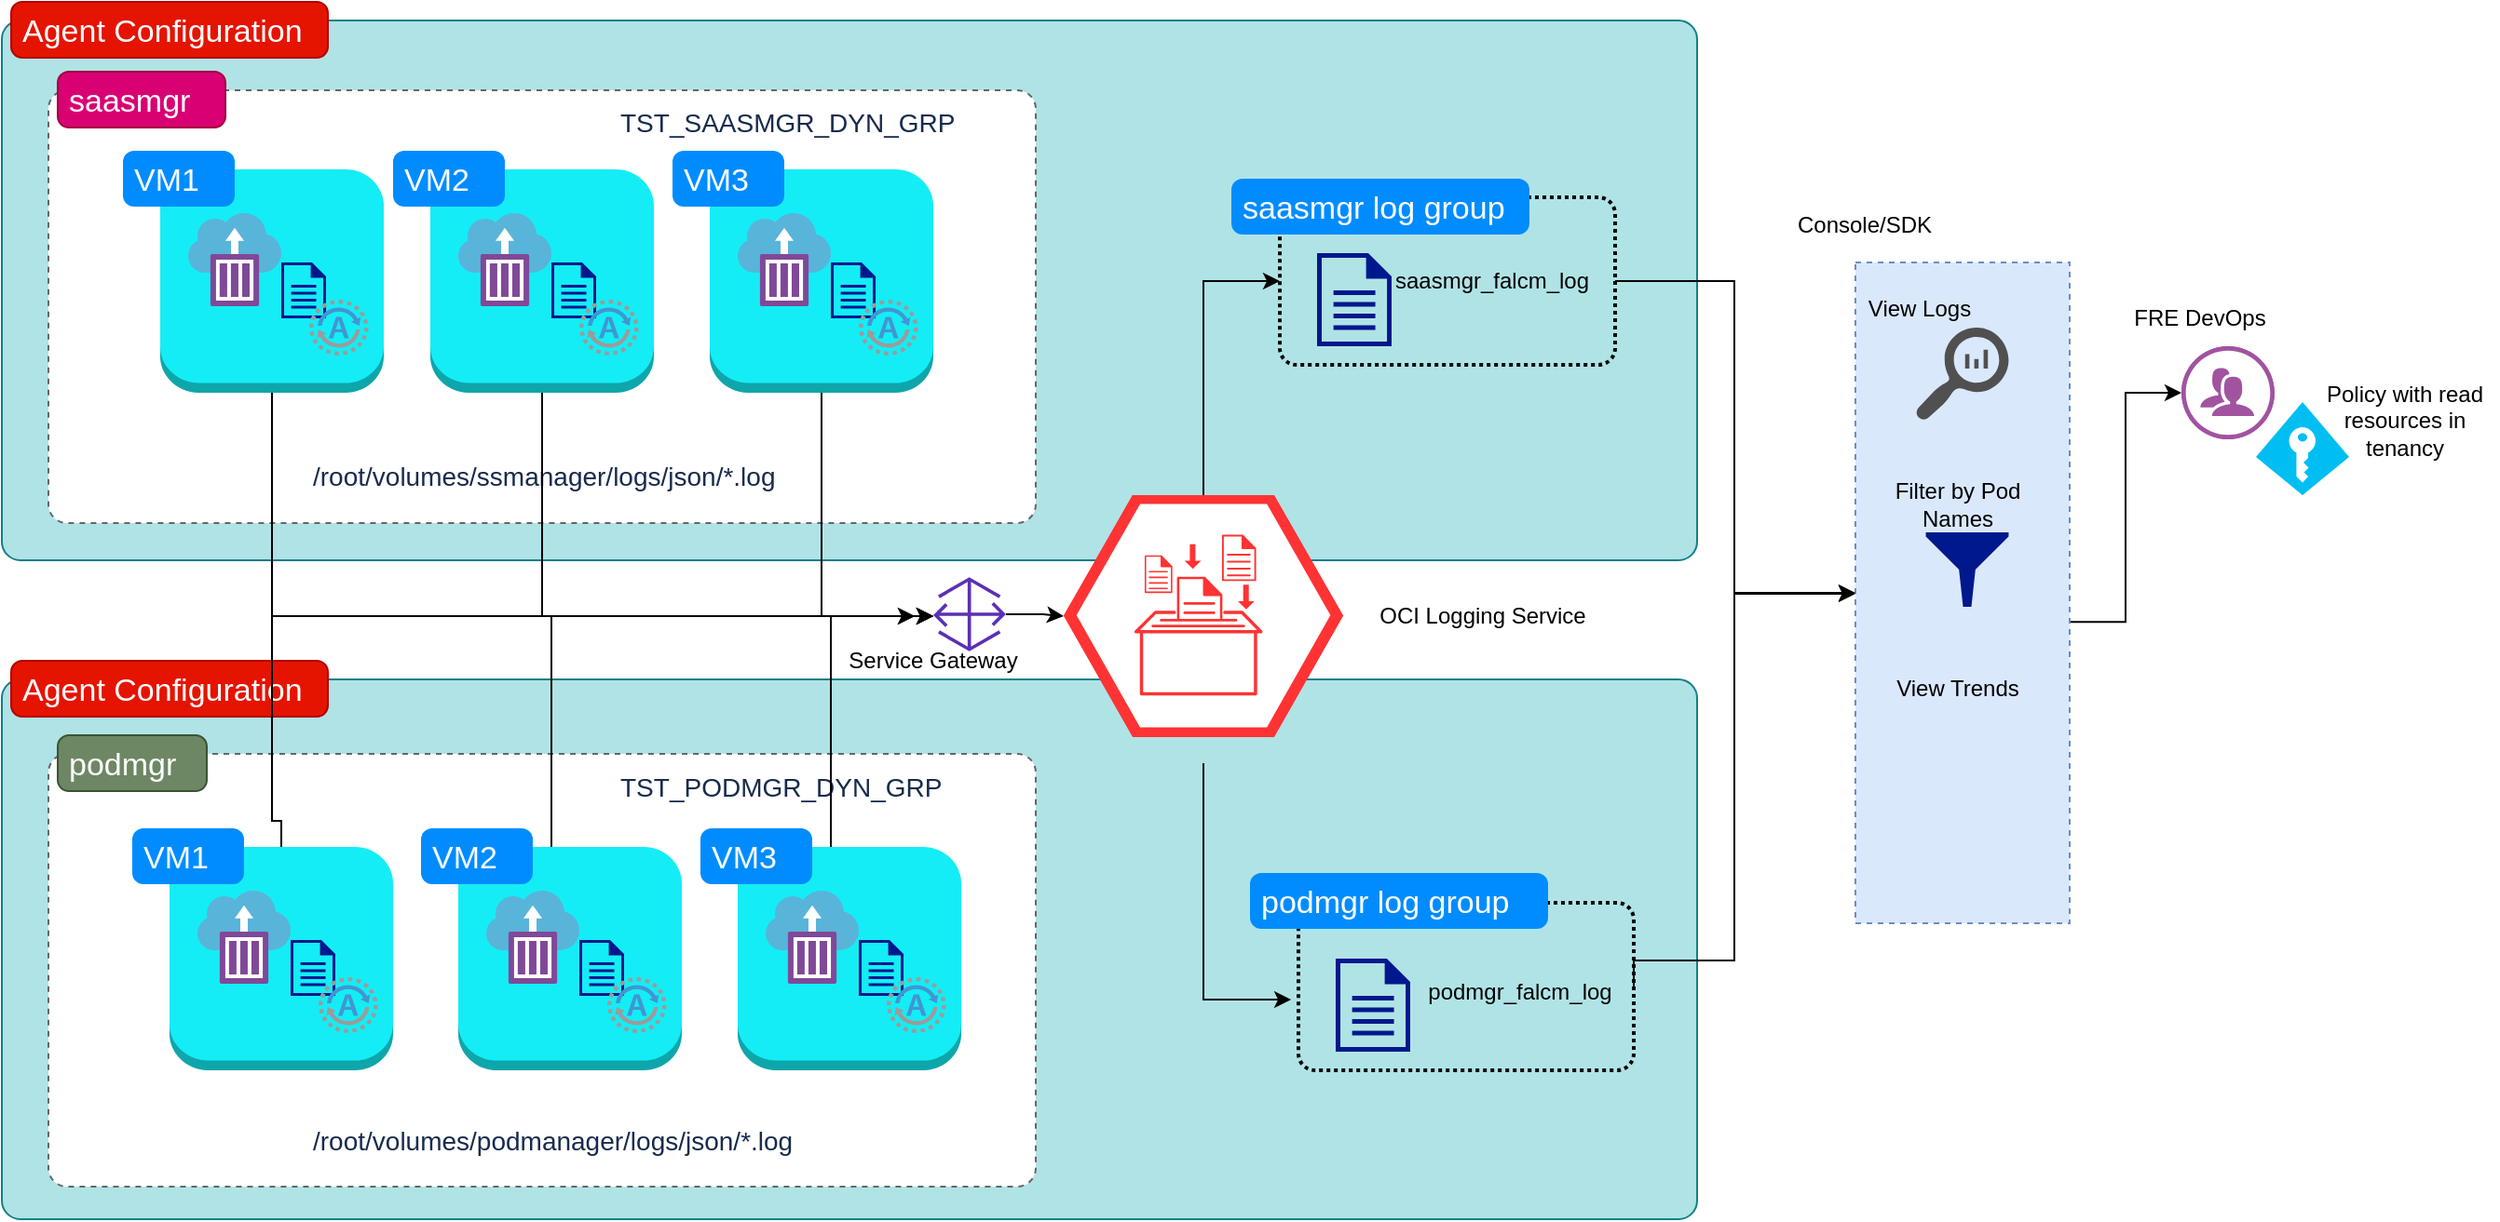 <mxfile version="14.4.2" type="github"><diagram id="Ht1M8jgEwFfnCIfOTk4-" name="Page-1"><mxGraphModel dx="1426" dy="754" grid="1" gridSize="10" guides="1" tooltips="1" connect="1" arrows="1" fold="1" page="1" pageScale="1" pageWidth="1169" pageHeight="827" math="0" shadow="0"><root><mxCell id="0"/><mxCell id="1" parent="0"/><object label="" id="ezOrrWx1QWAtPi0Ws5CB-157"><mxCell style="shape=mxgraph.mockup.containers.marginRect;rectMarginTop=10;strokeColor=#0e8088;strokeWidth=1;dashed=0;rounded=1;arcSize=5;recursiveResize=0;fillColor=#b0e3e6;" parent="1" vertex="1"><mxGeometry x="30" y="414" width="910" height="300" as="geometry"/></mxCell></object><object label="TS" id="ezOrrWx1QWAtPi0Ws5CB-179"><mxCell style="shape=mxgraph.mockup.containers.marginRect;rectMarginTop=10;strokeColor=#666666;strokeWidth=1;dashed=1;rounded=1;arcSize=5;recursiveResize=0;" parent="ezOrrWx1QWAtPi0Ws5CB-157" vertex="1"><mxGeometry x="25" y="40" width="530" height="242.5" as="geometry"/></mxCell></object><mxCell id="ezOrrWx1QWAtPi0Ws5CB-180" value="podmgr" style="shape=rect;strokeColor=#3A5431;fillColor=#6d8764;strokeWidth=1;dashed=0;rounded=1;arcSize=20;fontColor=#ffffff;fontSize=17;spacing=2;spacingTop=-2;align=left;autosize=1;spacingLeft=4;resizeWidth=0;resizeHeight=0;perimeter=none;" parent="ezOrrWx1QWAtPi0Ws5CB-179" vertex="1"><mxGeometry x="5" width="80" height="30" as="geometry"/></mxCell><mxCell id="ezOrrWx1QWAtPi0Ws5CB-181" value="&lt;span style=&quot;color: rgb(23 , 43 , 77) ; font-size: 14px ; font-style: normal ; font-weight: 400 ; letter-spacing: normal ; text-align: left ; text-indent: 0px ; text-transform: none ; word-spacing: 0px ; background-color: rgb(255 , 255 , 255) ; display: inline ; float: none&quot;&gt;TST_PODMGR_DYN_GRP&lt;/span&gt;" style="text;whiteSpace=wrap;html=1;" parent="ezOrrWx1QWAtPi0Ws5CB-179" vertex="1"><mxGeometry x="305" y="12.5" width="210" height="30" as="geometry"/></mxCell><mxCell id="ezOrrWx1QWAtPi0Ws5CB-182" value="&lt;span style=&quot;color: rgb(23 , 43 , 77) ; font-family: , , &amp;#34;segoe ui&amp;#34; , &amp;#34;roboto&amp;#34; , &amp;#34;oxygen&amp;#34; , &amp;#34;ubuntu&amp;#34; , &amp;#34;fira sans&amp;#34; , &amp;#34;droid sans&amp;#34; , &amp;#34;helvetica neue&amp;#34; , sans-serif ; font-size: 14px ; background-color: rgb(255 , 255 , 255)&quot;&gt;/root/volumes/podmanager/logs/json/*.log&lt;/span&gt;" style="text;whiteSpace=wrap;html=1;" parent="ezOrrWx1QWAtPi0Ws5CB-179" vertex="1"><mxGeometry x="140" y="202.5" width="280" height="30" as="geometry"/></mxCell><mxCell id="ezOrrWx1QWAtPi0Ws5CB-158" value="Agent Configuration" style="shape=rect;strokeColor=#B20000;fillColor=#e51400;strokeWidth=1;dashed=0;rounded=1;arcSize=20;fontColor=#ffffff;fontSize=17;spacing=2;spacingTop=-2;align=left;autosize=1;spacingLeft=4;resizeWidth=0;resizeHeight=0;perimeter=none;" parent="ezOrrWx1QWAtPi0Ws5CB-157" vertex="1"><mxGeometry x="5" width="170" height="30" as="geometry"/></mxCell><mxCell id="ezOrrWx1QWAtPi0Ws5CB-178" value="" style="group" parent="ezOrrWx1QWAtPi0Ws5CB-157" vertex="1" connectable="0"><mxGeometry x="70" y="90" width="445" height="130" as="geometry"/></mxCell><mxCell id="ezOrrWx1QWAtPi0Ws5CB-159" value="" style="group" parent="ezOrrWx1QWAtPi0Ws5CB-178" vertex="1" connectable="0"><mxGeometry width="140" height="130" as="geometry"/></mxCell><mxCell id="ezOrrWx1QWAtPi0Ws5CB-160" value="" style="outlineConnect=0;dashed=0;verticalLabelPosition=bottom;verticalAlign=top;align=center;html=1;shape=mxgraph.aws3.instance;fillColor=#14EDF5;gradientColor=none;" parent="ezOrrWx1QWAtPi0Ws5CB-159" vertex="1"><mxGeometry x="20" y="10" width="120" height="120" as="geometry"/></mxCell><mxCell id="ezOrrWx1QWAtPi0Ws5CB-161" value="" style="aspect=fixed;html=1;points=[];align=center;image;fontSize=12;image=img/lib/mscae/Container_Instances.svg;" parent="ezOrrWx1QWAtPi0Ws5CB-159" vertex="1"><mxGeometry x="35" y="33.5" width="50" height="50" as="geometry"/></mxCell><mxCell id="ezOrrWx1QWAtPi0Ws5CB-162" value="" style="aspect=fixed;pointerEvents=1;shadow=0;dashed=0;html=1;strokeColor=none;labelPosition=center;verticalLabelPosition=bottom;verticalAlign=top;align=center;fillColor=#00188D;shape=mxgraph.mscae.enterprise.document" parent="ezOrrWx1QWAtPi0Ws5CB-159" vertex="1"><mxGeometry x="85" y="60" width="24" height="30" as="geometry"/></mxCell><mxCell id="ezOrrWx1QWAtPi0Ws5CB-163" value="" style="shadow=0;dashed=0;html=1;strokeColor=none;fillColor=#4495D1;labelPosition=center;verticalLabelPosition=bottom;verticalAlign=top;align=center;outlineConnect=0;shape=mxgraph.veeam.2d.agent;pointerEvents=1;" parent="ezOrrWx1QWAtPi0Ws5CB-159" vertex="1"><mxGeometry x="100" y="80" width="31.8" height="30" as="geometry"/></mxCell><mxCell id="ezOrrWx1QWAtPi0Ws5CB-164" value="VM1" style="shape=rect;strokeColor=none;fillColor=#008cff;strokeWidth=1;dashed=0;rounded=1;arcSize=20;fontColor=#ffffff;fontSize=17;spacing=2;spacingTop=-2;align=left;autosize=1;spacingLeft=4;resizeWidth=0;resizeHeight=0;perimeter=none;" parent="ezOrrWx1QWAtPi0Ws5CB-159" vertex="1"><mxGeometry width="60" height="30" as="geometry"/></mxCell><mxCell id="ezOrrWx1QWAtPi0Ws5CB-166" value="" style="group" parent="ezOrrWx1QWAtPi0Ws5CB-178" vertex="1" connectable="0"><mxGeometry x="155" width="140" height="130" as="geometry"/></mxCell><mxCell id="ezOrrWx1QWAtPi0Ws5CB-167" value="" style="outlineConnect=0;dashed=0;verticalLabelPosition=bottom;verticalAlign=top;align=center;html=1;shape=mxgraph.aws3.instance;fillColor=#14EDF5;gradientColor=none;" parent="ezOrrWx1QWAtPi0Ws5CB-166" vertex="1"><mxGeometry x="20" y="10" width="120" height="120" as="geometry"/></mxCell><mxCell id="ezOrrWx1QWAtPi0Ws5CB-168" value="" style="aspect=fixed;html=1;points=[];align=center;image;fontSize=12;image=img/lib/mscae/Container_Instances.svg;" parent="ezOrrWx1QWAtPi0Ws5CB-166" vertex="1"><mxGeometry x="35" y="33.5" width="50" height="50" as="geometry"/></mxCell><mxCell id="ezOrrWx1QWAtPi0Ws5CB-169" value="" style="aspect=fixed;pointerEvents=1;shadow=0;dashed=0;html=1;strokeColor=none;labelPosition=center;verticalLabelPosition=bottom;verticalAlign=top;align=center;fillColor=#00188D;shape=mxgraph.mscae.enterprise.document" parent="ezOrrWx1QWAtPi0Ws5CB-166" vertex="1"><mxGeometry x="85" y="60" width="24" height="30" as="geometry"/></mxCell><mxCell id="ezOrrWx1QWAtPi0Ws5CB-170" value="" style="shadow=0;dashed=0;html=1;strokeColor=none;fillColor=#4495D1;labelPosition=center;verticalLabelPosition=bottom;verticalAlign=top;align=center;outlineConnect=0;shape=mxgraph.veeam.2d.agent;pointerEvents=1;" parent="ezOrrWx1QWAtPi0Ws5CB-166" vertex="1"><mxGeometry x="100" y="80" width="31.8" height="30" as="geometry"/></mxCell><mxCell id="ezOrrWx1QWAtPi0Ws5CB-171" value="VM2" style="shape=rect;strokeColor=none;fillColor=#008cff;strokeWidth=1;dashed=0;rounded=1;arcSize=20;fontColor=#ffffff;fontSize=17;spacing=2;spacingTop=-2;align=left;autosize=1;spacingLeft=4;resizeWidth=0;resizeHeight=0;perimeter=none;" parent="ezOrrWx1QWAtPi0Ws5CB-166" vertex="1"><mxGeometry width="60" height="30" as="geometry"/></mxCell><mxCell id="ezOrrWx1QWAtPi0Ws5CB-172" value="" style="group" parent="ezOrrWx1QWAtPi0Ws5CB-178" vertex="1" connectable="0"><mxGeometry x="305" width="140" height="130" as="geometry"/></mxCell><mxCell id="ezOrrWx1QWAtPi0Ws5CB-173" value="" style="outlineConnect=0;dashed=0;verticalLabelPosition=bottom;verticalAlign=top;align=center;html=1;shape=mxgraph.aws3.instance;fillColor=#14EDF5;gradientColor=none;" parent="ezOrrWx1QWAtPi0Ws5CB-172" vertex="1"><mxGeometry x="20" y="10" width="120" height="120" as="geometry"/></mxCell><mxCell id="ezOrrWx1QWAtPi0Ws5CB-174" value="" style="aspect=fixed;html=1;points=[];align=center;image;fontSize=12;image=img/lib/mscae/Container_Instances.svg;" parent="ezOrrWx1QWAtPi0Ws5CB-172" vertex="1"><mxGeometry x="35" y="33.5" width="50" height="50" as="geometry"/></mxCell><mxCell id="ezOrrWx1QWAtPi0Ws5CB-175" value="" style="aspect=fixed;pointerEvents=1;shadow=0;dashed=0;html=1;strokeColor=none;labelPosition=center;verticalLabelPosition=bottom;verticalAlign=top;align=center;fillColor=#00188D;shape=mxgraph.mscae.enterprise.document" parent="ezOrrWx1QWAtPi0Ws5CB-172" vertex="1"><mxGeometry x="85" y="60" width="24" height="30" as="geometry"/></mxCell><mxCell id="ezOrrWx1QWAtPi0Ws5CB-176" value="" style="shadow=0;dashed=0;html=1;strokeColor=none;fillColor=#4495D1;labelPosition=center;verticalLabelPosition=bottom;verticalAlign=top;align=center;outlineConnect=0;shape=mxgraph.veeam.2d.agent;pointerEvents=1;" parent="ezOrrWx1QWAtPi0Ws5CB-172" vertex="1"><mxGeometry x="100" y="80" width="31.8" height="30" as="geometry"/></mxCell><mxCell id="ezOrrWx1QWAtPi0Ws5CB-177" value="VM3" style="shape=rect;strokeColor=none;fillColor=#008cff;strokeWidth=1;dashed=0;rounded=1;arcSize=20;fontColor=#ffffff;fontSize=17;spacing=2;spacingTop=-2;align=left;autosize=1;spacingLeft=4;resizeWidth=0;resizeHeight=0;perimeter=none;" parent="ezOrrWx1QWAtPi0Ws5CB-172" vertex="1"><mxGeometry width="60" height="30" as="geometry"/></mxCell><mxCell id="ezOrrWx1QWAtPi0Ws5CB-99" value="" style="rounded=1;arcSize=10;dashed=1;fillColor=none;gradientColor=none;dashPattern=1 1;strokeWidth=2;" parent="ezOrrWx1QWAtPi0Ws5CB-157" vertex="1"><mxGeometry x="696" y="130" width="180" height="90" as="geometry"/></mxCell><mxCell id="ezOrrWx1QWAtPi0Ws5CB-102" value="podmgr log group" style="shape=rect;strokeColor=none;fillColor=#008cff;strokeWidth=1;dashed=0;rounded=1;arcSize=20;fontColor=#ffffff;fontSize=17;spacing=2;spacingTop=-2;align=left;autosize=1;spacingLeft=4;resizeWidth=0;resizeHeight=0;perimeter=none;" parent="ezOrrWx1QWAtPi0Ws5CB-157" vertex="1"><mxGeometry x="670" y="114" width="160" height="30" as="geometry"/></mxCell><mxCell id="ezOrrWx1QWAtPi0Ws5CB-103" value="" style="aspect=fixed;pointerEvents=1;shadow=0;dashed=0;html=1;strokeColor=none;labelPosition=center;verticalLabelPosition=bottom;verticalAlign=top;align=center;fillColor=#00188D;shape=mxgraph.mscae.enterprise.document" parent="ezOrrWx1QWAtPi0Ws5CB-157" vertex="1"><mxGeometry x="716" y="160" width="40" height="50" as="geometry"/></mxCell><mxCell id="ezOrrWx1QWAtPi0Ws5CB-104" value="podmgr_falcm_log" style="text;html=1;strokeColor=none;fillColor=none;align=center;verticalAlign=middle;whiteSpace=wrap;rounded=0;" parent="ezOrrWx1QWAtPi0Ws5CB-157" vertex="1"><mxGeometry x="800" y="170" width="30" height="15" as="geometry"/></mxCell><object label="" id="ezOrrWx1QWAtPi0Ws5CB-149"><mxCell style="shape=mxgraph.mockup.containers.marginRect;rectMarginTop=10;strokeColor=#0e8088;strokeWidth=1;dashed=0;rounded=1;arcSize=5;recursiveResize=0;fillColor=#b0e3e6;" parent="1" vertex="1"><mxGeometry x="30" y="60" width="910" height="300" as="geometry"/></mxCell></object><mxCell id="ezOrrWx1QWAtPi0Ws5CB-150" value="Agent Configuration" style="shape=rect;strokeColor=#B20000;fillColor=#e51400;strokeWidth=1;dashed=0;rounded=1;arcSize=20;fontColor=#ffffff;fontSize=17;spacing=2;spacingTop=-2;align=left;autosize=1;spacingLeft=4;resizeWidth=0;resizeHeight=0;perimeter=none;" parent="ezOrrWx1QWAtPi0Ws5CB-149" vertex="1"><mxGeometry x="5" width="170" height="30" as="geometry"/></mxCell><mxCell id="ezOrrWx1QWAtPi0Ws5CB-98" value="" style="rounded=1;arcSize=10;dashed=1;fillColor=none;gradientColor=none;dashPattern=1 1;strokeWidth=2;" parent="ezOrrWx1QWAtPi0Ws5CB-149" vertex="1"><mxGeometry x="686" y="105" width="180" height="90" as="geometry"/></mxCell><mxCell id="ezOrrWx1QWAtPi0Ws5CB-100" value="" style="aspect=fixed;pointerEvents=1;shadow=0;dashed=0;html=1;strokeColor=none;labelPosition=center;verticalLabelPosition=bottom;verticalAlign=top;align=center;fillColor=#00188D;shape=mxgraph.mscae.enterprise.document" parent="ezOrrWx1QWAtPi0Ws5CB-149" vertex="1"><mxGeometry x="706" y="135" width="40" height="50" as="geometry"/></mxCell><mxCell id="ezOrrWx1QWAtPi0Ws5CB-101" value="saasmgr log group" style="shape=rect;strokeColor=none;fillColor=#008cff;strokeWidth=1;dashed=0;rounded=1;arcSize=20;fontColor=#ffffff;fontSize=17;spacing=2;spacingTop=-2;align=left;autosize=1;spacingLeft=4;resizeWidth=0;resizeHeight=0;perimeter=none;" parent="ezOrrWx1QWAtPi0Ws5CB-149" vertex="1"><mxGeometry x="660" y="95" width="160" height="30" as="geometry"/></mxCell><mxCell id="ezOrrWx1QWAtPi0Ws5CB-105" value="saasmgr_falcm_log" style="text;html=1;strokeColor=none;fillColor=none;align=center;verticalAlign=middle;whiteSpace=wrap;rounded=0;" parent="ezOrrWx1QWAtPi0Ws5CB-149" vertex="1"><mxGeometry x="780" y="140" width="40" height="20" as="geometry"/></mxCell><mxCell id="ezOrrWx1QWAtPi0Ws5CB-141" value="" style="edgeStyle=orthogonalEdgeStyle;rounded=0;orthogonalLoop=1;jettySize=auto;html=1;entryX=0;entryY=0.5;entryDx=0;entryDy=0;entryPerimeter=0;exitX=1;exitY=0.544;exitDx=0;exitDy=0;exitPerimeter=0;" parent="1" source="ezOrrWx1QWAtPi0Ws5CB-117" target="ezOrrWx1QWAtPi0Ws5CB-113" edge="1"><mxGeometry relative="1" as="geometry"/></mxCell><mxCell id="ezOrrWx1QWAtPi0Ws5CB-117" value="" style="rounded=0;whiteSpace=wrap;html=1;dashed=1;fillColor=#dae8fc;strokeColor=#6c8ebf;" parent="1" vertex="1"><mxGeometry x="1025" y="200" width="115" height="355" as="geometry"/></mxCell><mxCell id="ezOrrWx1QWAtPi0Ws5CB-57" value="" style="group" parent="1" vertex="1" connectable="0"><mxGeometry x="95" y="140" width="490" height="200" as="geometry"/></mxCell><object label="" id="ezOrrWx1QWAtPi0Ws5CB-76"><mxCell style="shape=mxgraph.mockup.containers.marginRect;rectMarginTop=10;strokeColor=#666666;strokeWidth=1;dashed=1;rounded=1;arcSize=5;recursiveResize=0;" parent="ezOrrWx1QWAtPi0Ws5CB-57" vertex="1"><mxGeometry x="-40" y="-42.5" width="530" height="242.5" as="geometry"/></mxCell></object><mxCell id="ezOrrWx1QWAtPi0Ws5CB-77" value="saasmgr" style="shape=rect;strokeColor=#A50040;fillColor=#d80073;strokeWidth=1;dashed=0;rounded=1;arcSize=20;fontColor=#ffffff;fontSize=17;spacing=2;spacingTop=-2;align=left;autosize=1;spacingLeft=4;resizeWidth=0;resizeHeight=0;perimeter=none;" parent="ezOrrWx1QWAtPi0Ws5CB-76" vertex="1"><mxGeometry x="5" width="90" height="30" as="geometry"/></mxCell><mxCell id="ezOrrWx1QWAtPi0Ws5CB-118" value="&lt;meta charset=&quot;utf-8&quot;&gt;&lt;span style=&quot;color: rgb(23, 43, 77); font-size: 14px; font-style: normal; font-weight: 400; letter-spacing: normal; text-align: left; text-indent: 0px; text-transform: none; word-spacing: 0px; background-color: rgb(255, 255, 255); display: inline; float: none;&quot;&gt;TST_SAASMGR_DYN_GRP&lt;/span&gt;" style="text;whiteSpace=wrap;html=1;" parent="ezOrrWx1QWAtPi0Ws5CB-76" vertex="1"><mxGeometry x="305" y="12.5" width="210" height="30" as="geometry"/></mxCell><mxCell id="ezOrrWx1QWAtPi0Ws5CB-120" value="&lt;meta charset=&quot;utf-8&quot;&gt;&lt;span style=&quot;color: rgb(23, 43, 77); font-size: 14px; font-style: normal; font-weight: 400; letter-spacing: normal; text-align: left; text-indent: 0px; text-transform: none; word-spacing: 0px; background-color: rgb(255, 255, 255); display: inline; float: none;&quot;&gt;/root/volumes/ssmanager/logs/json/*.log&amp;nbsp;&lt;/span&gt;" style="text;whiteSpace=wrap;html=1;" parent="ezOrrWx1QWAtPi0Ws5CB-76" vertex="1"><mxGeometry x="140" y="202.5" width="280" height="30" as="geometry"/></mxCell><mxCell id="ezOrrWx1QWAtPi0Ws5CB-58" value="" style="outlineConnect=0;dashed=0;verticalLabelPosition=bottom;verticalAlign=top;align=center;html=1;shape=mxgraph.aws3.instance;fillColor=#14EDF5;gradientColor=none;" parent="ezOrrWx1QWAtPi0Ws5CB-57" vertex="1"><mxGeometry x="20" y="10" width="120" height="120" as="geometry"/></mxCell><mxCell id="ezOrrWx1QWAtPi0Ws5CB-59" value="" style="aspect=fixed;html=1;points=[];align=center;image;fontSize=12;image=img/lib/mscae/Container_Instances.svg;" parent="ezOrrWx1QWAtPi0Ws5CB-57" vertex="1"><mxGeometry x="35" y="33.5" width="50" height="50" as="geometry"/></mxCell><mxCell id="ezOrrWx1QWAtPi0Ws5CB-60" value="" style="aspect=fixed;pointerEvents=1;shadow=0;dashed=0;html=1;strokeColor=none;labelPosition=center;verticalLabelPosition=bottom;verticalAlign=top;align=center;fillColor=#00188D;shape=mxgraph.mscae.enterprise.document" parent="ezOrrWx1QWAtPi0Ws5CB-57" vertex="1"><mxGeometry x="85" y="60" width="24" height="30" as="geometry"/></mxCell><mxCell id="ezOrrWx1QWAtPi0Ws5CB-61" value="" style="shadow=0;dashed=0;html=1;strokeColor=none;fillColor=#4495D1;labelPosition=center;verticalLabelPosition=bottom;verticalAlign=top;align=center;outlineConnect=0;shape=mxgraph.veeam.2d.agent;pointerEvents=1;" parent="ezOrrWx1QWAtPi0Ws5CB-57" vertex="1"><mxGeometry x="100" y="80" width="31.8" height="30" as="geometry"/></mxCell><mxCell id="ezOrrWx1QWAtPi0Ws5CB-62" value="VM1" style="shape=rect;strokeColor=none;fillColor=#008cff;strokeWidth=1;dashed=0;rounded=1;arcSize=20;fontColor=#ffffff;fontSize=17;spacing=2;spacingTop=-2;align=left;autosize=1;spacingLeft=4;resizeWidth=0;resizeHeight=0;perimeter=none;" parent="ezOrrWx1QWAtPi0Ws5CB-57" vertex="1"><mxGeometry width="60" height="30" as="geometry"/></mxCell><mxCell id="ezOrrWx1QWAtPi0Ws5CB-63" value="" style="group" parent="1" vertex="1" connectable="0"><mxGeometry x="240" y="140" width="140" height="130" as="geometry"/></mxCell><mxCell id="ezOrrWx1QWAtPi0Ws5CB-64" value="" style="outlineConnect=0;dashed=0;verticalLabelPosition=bottom;verticalAlign=top;align=center;html=1;shape=mxgraph.aws3.instance;fillColor=#14EDF5;gradientColor=none;" parent="ezOrrWx1QWAtPi0Ws5CB-63" vertex="1"><mxGeometry x="20" y="10" width="120" height="120" as="geometry"/></mxCell><mxCell id="ezOrrWx1QWAtPi0Ws5CB-65" value="" style="aspect=fixed;html=1;points=[];align=center;image;fontSize=12;image=img/lib/mscae/Container_Instances.svg;" parent="ezOrrWx1QWAtPi0Ws5CB-63" vertex="1"><mxGeometry x="35" y="33.5" width="50" height="50" as="geometry"/></mxCell><mxCell id="ezOrrWx1QWAtPi0Ws5CB-66" value="" style="aspect=fixed;pointerEvents=1;shadow=0;dashed=0;html=1;strokeColor=none;labelPosition=center;verticalLabelPosition=bottom;verticalAlign=top;align=center;fillColor=#00188D;shape=mxgraph.mscae.enterprise.document" parent="ezOrrWx1QWAtPi0Ws5CB-63" vertex="1"><mxGeometry x="85" y="60" width="24" height="30" as="geometry"/></mxCell><mxCell id="ezOrrWx1QWAtPi0Ws5CB-67" value="" style="shadow=0;dashed=0;html=1;strokeColor=none;fillColor=#4495D1;labelPosition=center;verticalLabelPosition=bottom;verticalAlign=top;align=center;outlineConnect=0;shape=mxgraph.veeam.2d.agent;pointerEvents=1;" parent="ezOrrWx1QWAtPi0Ws5CB-63" vertex="1"><mxGeometry x="100" y="80" width="31.8" height="30" as="geometry"/></mxCell><mxCell id="ezOrrWx1QWAtPi0Ws5CB-68" value="VM2" style="shape=rect;strokeColor=none;fillColor=#008cff;strokeWidth=1;dashed=0;rounded=1;arcSize=20;fontColor=#ffffff;fontSize=17;spacing=2;spacingTop=-2;align=left;autosize=1;spacingLeft=4;resizeWidth=0;resizeHeight=0;perimeter=none;" parent="ezOrrWx1QWAtPi0Ws5CB-63" vertex="1"><mxGeometry width="60" height="30" as="geometry"/></mxCell><mxCell id="ezOrrWx1QWAtPi0Ws5CB-70" value="" style="group" parent="1" vertex="1" connectable="0"><mxGeometry x="390" y="140" width="140" height="130" as="geometry"/></mxCell><mxCell id="ezOrrWx1QWAtPi0Ws5CB-71" value="" style="outlineConnect=0;dashed=0;verticalLabelPosition=bottom;verticalAlign=top;align=center;html=1;shape=mxgraph.aws3.instance;fillColor=#14EDF5;gradientColor=none;" parent="ezOrrWx1QWAtPi0Ws5CB-70" vertex="1"><mxGeometry x="20" y="10" width="120" height="120" as="geometry"/></mxCell><mxCell id="ezOrrWx1QWAtPi0Ws5CB-72" value="" style="aspect=fixed;html=1;points=[];align=center;image;fontSize=12;image=img/lib/mscae/Container_Instances.svg;" parent="ezOrrWx1QWAtPi0Ws5CB-70" vertex="1"><mxGeometry x="35" y="33.5" width="50" height="50" as="geometry"/></mxCell><mxCell id="ezOrrWx1QWAtPi0Ws5CB-73" value="" style="aspect=fixed;pointerEvents=1;shadow=0;dashed=0;html=1;strokeColor=none;labelPosition=center;verticalLabelPosition=bottom;verticalAlign=top;align=center;fillColor=#00188D;shape=mxgraph.mscae.enterprise.document" parent="ezOrrWx1QWAtPi0Ws5CB-70" vertex="1"><mxGeometry x="85" y="60" width="24" height="30" as="geometry"/></mxCell><mxCell id="ezOrrWx1QWAtPi0Ws5CB-74" value="" style="shadow=0;dashed=0;html=1;strokeColor=none;fillColor=#4495D1;labelPosition=center;verticalLabelPosition=bottom;verticalAlign=top;align=center;outlineConnect=0;shape=mxgraph.veeam.2d.agent;pointerEvents=1;" parent="ezOrrWx1QWAtPi0Ws5CB-70" vertex="1"><mxGeometry x="100" y="80" width="31.8" height="30" as="geometry"/></mxCell><mxCell id="ezOrrWx1QWAtPi0Ws5CB-75" value="VM3" style="shape=rect;strokeColor=none;fillColor=#008cff;strokeWidth=1;dashed=0;rounded=1;arcSize=20;fontColor=#ffffff;fontSize=17;spacing=2;spacingTop=-2;align=left;autosize=1;spacingLeft=4;resizeWidth=0;resizeHeight=0;perimeter=none;" parent="ezOrrWx1QWAtPi0Ws5CB-70" vertex="1"><mxGeometry width="60" height="30" as="geometry"/></mxCell><mxCell id="ezOrrWx1QWAtPi0Ws5CB-136" value="" style="edgeStyle=orthogonalEdgeStyle;rounded=0;orthogonalLoop=1;jettySize=auto;html=1;exitX=1;exitY=0.5;exitDx=0;exitDy=0;" parent="1" source="ezOrrWx1QWAtPi0Ws5CB-98" target="ezOrrWx1QWAtPi0Ws5CB-117" edge="1"><mxGeometry relative="1" as="geometry"><mxPoint x="1040" y="280" as="sourcePoint"/><Array as="points"><mxPoint x="960" y="210"/><mxPoint x="960" y="378"/></Array></mxGeometry></mxCell><mxCell id="ezOrrWx1QWAtPi0Ws5CB-137" value="" style="edgeStyle=orthogonalEdgeStyle;rounded=0;orthogonalLoop=1;jettySize=auto;html=1;entryX=0;entryY=0.5;entryDx=0;entryDy=0;exitX=1;exitY=0.5;exitDx=0;exitDy=0;" parent="1" source="ezOrrWx1QWAtPi0Ws5CB-99" target="ezOrrWx1QWAtPi0Ws5CB-117" edge="1"><mxGeometry relative="1" as="geometry"><mxPoint x="990" y="470" as="sourcePoint"/><mxPoint x="1064" y="380" as="targetPoint"/><Array as="points"><mxPoint x="960" y="575"/><mxPoint x="960" y="378"/></Array></mxGeometry></mxCell><mxCell id="ezOrrWx1QWAtPi0Ws5CB-133" value="" style="edgeStyle=orthogonalEdgeStyle;rounded=0;orthogonalLoop=1;jettySize=auto;html=1;entryX=-0.022;entryY=0.578;entryDx=0;entryDy=0;entryPerimeter=0;exitX=0.5;exitY=1;exitDx=0;exitDy=0;exitPerimeter=0;" parent="1" target="ezOrrWx1QWAtPi0Ws5CB-99" edge="1"><mxGeometry relative="1" as="geometry"><mxPoint x="675" y="469" as="sourcePoint"/><Array as="points"><mxPoint x="675" y="596"/></Array></mxGeometry></mxCell><mxCell id="ezOrrWx1QWAtPi0Ws5CB-135" value="" style="edgeStyle=orthogonalEdgeStyle;rounded=0;orthogonalLoop=1;jettySize=auto;html=1;entryX=0;entryY=0.5;entryDx=0;entryDy=0;" parent="1" source="ezOrrWx1QWAtPi0Ws5CB-108" target="ezOrrWx1QWAtPi0Ws5CB-98" edge="1"><mxGeometry relative="1" as="geometry"><mxPoint x="675" y="245" as="targetPoint"/></mxGeometry></mxCell><mxCell id="ezOrrWx1QWAtPi0Ws5CB-108" value="" style="verticalLabelPosition=bottom;html=1;fillColor=#FF3333;strokeColor=#ffffff;verticalAlign=top;align=center;points=[[0,0.5,0],[0.125,0.25,0],[0.25,0,0],[0.5,0,0],[0.75,0,0],[0.875,0.25,0],[1,0.5,0],[0.875,0.75,0],[0.75,1,0],[0.5,1,0],[0.125,0.75,0]];pointerEvents=1;shape=mxgraph.cisco_safe.compositeIcon;bgIcon=mxgraph.cisco_safe.design.blank_device;resIcon=mxgraph.cisco_safe.design.log_collector_2;" parent="1" vertex="1"><mxGeometry x="600" y="325" width="150" height="130" as="geometry"/></mxCell><mxCell id="ezOrrWx1QWAtPi0Ws5CB-110" value="" style="pointerEvents=1;shadow=0;dashed=0;html=1;strokeColor=none;labelPosition=center;verticalLabelPosition=bottom;verticalAlign=top;align=center;fillColor=#505050;shape=mxgraph.mscae.oms.log_search" parent="1" vertex="1"><mxGeometry x="1057.22" y="235" width="50" height="50" as="geometry"/></mxCell><mxCell id="ezOrrWx1QWAtPi0Ws5CB-111" value="" style="aspect=fixed;pointerEvents=1;shadow=0;dashed=0;html=1;strokeColor=none;labelPosition=center;verticalLabelPosition=bottom;verticalAlign=top;align=center;fillColor=#00188D;shape=mxgraph.mscae.enterprise.filter" parent="1" vertex="1"><mxGeometry x="1062.78" y="345" width="44.44" height="40" as="geometry"/></mxCell><mxCell id="ezOrrWx1QWAtPi0Ws5CB-112" value="" style="shape=image;html=1;verticalAlign=top;verticalLabelPosition=bottom;labelBackgroundColor=#ffffff;imageAspect=0;aspect=fixed;image=https://cdn4.iconfinder.com/data/icons/banking-and-finance/500/graphs-128.png;fillColor=#FFFFFF;dashed=1;" parent="1" vertex="1"><mxGeometry x="1060" y="445" width="50" height="50" as="geometry"/></mxCell><mxCell id="ezOrrWx1QWAtPi0Ws5CB-113" value="" style="verticalLabelPosition=bottom;html=1;fillColor=#A153A0;strokeColor=#ffffff;verticalAlign=top;align=center;points=[[0,0.5,0],[0.125,0.25,0],[0.25,0,0],[0.5,0,0],[0.75,0,0],[0.875,0.25,0],[1,0.5,0],[0.875,0.75,0],[0.75,1,0],[0.5,1,0],[0.125,0.75,0]];pointerEvents=1;shape=mxgraph.cisco_safe.compositeIcon;bgIcon=ellipse;resIcon=mxgraph.cisco_safe.design.users;dashed=1;" parent="1" vertex="1"><mxGeometry x="1200" y="245" width="50" height="50" as="geometry"/></mxCell><mxCell id="ezOrrWx1QWAtPi0Ws5CB-114" value="" style="verticalLabelPosition=bottom;html=1;verticalAlign=top;align=center;strokeColor=none;fillColor=#00BEF2;shape=mxgraph.azure.access_control;dashed=1;" parent="1" vertex="1"><mxGeometry x="1240" y="275" width="50" height="50" as="geometry"/></mxCell><mxCell id="ezOrrWx1QWAtPi0Ws5CB-130" value="" style="edgeStyle=orthogonalEdgeStyle;rounded=0;orthogonalLoop=1;jettySize=auto;html=1;" parent="1" source="ezOrrWx1QWAtPi0Ws5CB-123" target="ezOrrWx1QWAtPi0Ws5CB-108" edge="1"><mxGeometry relative="1" as="geometry"/></mxCell><mxCell id="ezOrrWx1QWAtPi0Ws5CB-123" value="" style="outlineConnect=0;fontColor=#232F3E;gradientColor=none;fillColor=#5A30B5;strokeColor=none;dashed=0;verticalLabelPosition=bottom;verticalAlign=top;align=center;html=1;fontSize=12;fontStyle=0;aspect=fixed;pointerEvents=1;shape=mxgraph.aws4.gateway;" parent="1" vertex="1"><mxGeometry x="530" y="369" width="38.97" height="40" as="geometry"/></mxCell><mxCell id="ezOrrWx1QWAtPi0Ws5CB-124" style="edgeStyle=orthogonalEdgeStyle;rounded=0;orthogonalLoop=1;jettySize=auto;html=1;" parent="1" source="ezOrrWx1QWAtPi0Ws5CB-58" target="ezOrrWx1QWAtPi0Ws5CB-123" edge="1"><mxGeometry relative="1" as="geometry"><Array as="points"><mxPoint x="175" y="390"/></Array></mxGeometry></mxCell><mxCell id="ezOrrWx1QWAtPi0Ws5CB-125" value="" style="edgeStyle=orthogonalEdgeStyle;rounded=0;orthogonalLoop=1;jettySize=auto;html=1;" parent="1" source="ezOrrWx1QWAtPi0Ws5CB-64" target="ezOrrWx1QWAtPi0Ws5CB-123" edge="1"><mxGeometry relative="1" as="geometry"><Array as="points"><mxPoint x="320" y="390"/></Array></mxGeometry></mxCell><mxCell id="ezOrrWx1QWAtPi0Ws5CB-126" style="edgeStyle=orthogonalEdgeStyle;rounded=0;orthogonalLoop=1;jettySize=auto;html=1;exitX=0.5;exitY=1;exitDx=0;exitDy=0;exitPerimeter=0;" parent="1" source="ezOrrWx1QWAtPi0Ws5CB-71" target="ezOrrWx1QWAtPi0Ws5CB-123" edge="1"><mxGeometry relative="1" as="geometry"><Array as="points"><mxPoint x="470" y="390"/></Array></mxGeometry></mxCell><mxCell id="ezOrrWx1QWAtPi0Ws5CB-127" style="edgeStyle=orthogonalEdgeStyle;rounded=0;orthogonalLoop=1;jettySize=auto;html=1;exitX=0.5;exitY=0;exitDx=0;exitDy=0;exitPerimeter=0;" parent="1" source="ezOrrWx1QWAtPi0Ws5CB-160" edge="1"><mxGeometry relative="1" as="geometry"><mxPoint x="520" y="390" as="targetPoint"/><mxPoint x="175" y="482.5" as="sourcePoint"/><Array as="points"><mxPoint x="175" y="500"/><mxPoint x="175" y="390"/></Array></mxGeometry></mxCell><mxCell id="ezOrrWx1QWAtPi0Ws5CB-128" style="edgeStyle=orthogonalEdgeStyle;rounded=0;orthogonalLoop=1;jettySize=auto;html=1;" parent="1" source="ezOrrWx1QWAtPi0Ws5CB-167" edge="1"><mxGeometry relative="1" as="geometry"><mxPoint x="530" y="390" as="targetPoint"/><mxPoint x="325" y="482.5" as="sourcePoint"/><Array as="points"><mxPoint x="325" y="390"/></Array></mxGeometry></mxCell><mxCell id="ezOrrWx1QWAtPi0Ws5CB-129" style="edgeStyle=orthogonalEdgeStyle;rounded=0;orthogonalLoop=1;jettySize=auto;html=1;" parent="1" source="ezOrrWx1QWAtPi0Ws5CB-173" edge="1"><mxGeometry relative="1" as="geometry"><mxPoint x="475" y="482.5" as="sourcePoint"/><mxPoint x="520" y="390" as="targetPoint"/><Array as="points"><mxPoint x="475" y="390"/></Array></mxGeometry></mxCell><mxCell id="ezOrrWx1QWAtPi0Ws5CB-138" value="View Logs" style="text;html=1;strokeColor=none;fillColor=none;align=center;verticalAlign=middle;whiteSpace=wrap;rounded=0;dashed=1;" parent="1" vertex="1"><mxGeometry x="1012.22" y="215" width="95" height="20" as="geometry"/></mxCell><mxCell id="ezOrrWx1QWAtPi0Ws5CB-139" value="Filter by Pod Names" style="text;html=1;strokeColor=none;fillColor=none;align=center;verticalAlign=middle;whiteSpace=wrap;rounded=0;dashed=1;" parent="1" vertex="1"><mxGeometry x="1039.72" y="320" width="80.28" height="20" as="geometry"/></mxCell><mxCell id="ezOrrWx1QWAtPi0Ws5CB-140" value="View Trends" style="text;html=1;strokeColor=none;fillColor=none;align=center;verticalAlign=middle;whiteSpace=wrap;rounded=0;dashed=1;" parent="1" vertex="1"><mxGeometry x="1039.72" y="419" width="80.28" height="20" as="geometry"/></mxCell><mxCell id="ezOrrWx1QWAtPi0Ws5CB-142" value="Console/SDK" style="text;html=1;strokeColor=none;fillColor=none;align=center;verticalAlign=middle;whiteSpace=wrap;rounded=0;dashed=1;" parent="1" vertex="1"><mxGeometry x="1010" y="170" width="40" height="20" as="geometry"/></mxCell><mxCell id="ezOrrWx1QWAtPi0Ws5CB-143" value="FRE DevOps" style="text;html=1;strokeColor=none;fillColor=none;align=center;verticalAlign=middle;whiteSpace=wrap;rounded=0;dashed=1;" parent="1" vertex="1"><mxGeometry x="1160" y="220" width="100" height="20" as="geometry"/></mxCell><mxCell id="ezOrrWx1QWAtPi0Ws5CB-144" value="Policy with read resources in tenancy" style="text;html=1;strokeColor=none;fillColor=none;align=center;verticalAlign=middle;whiteSpace=wrap;rounded=0;dashed=1;" parent="1" vertex="1"><mxGeometry x="1270" y="275" width="100" height="20" as="geometry"/></mxCell><mxCell id="ezOrrWx1QWAtPi0Ws5CB-183" value="Service Gateway" style="text;html=1;strokeColor=none;fillColor=none;align=center;verticalAlign=middle;whiteSpace=wrap;rounded=0;dashed=1;" parent="1" vertex="1"><mxGeometry x="475" y="404" width="110" height="20" as="geometry"/></mxCell><mxCell id="ezOrrWx1QWAtPi0Ws5CB-184" value="OCI Logging Service" style="text;html=1;strokeColor=none;fillColor=none;align=center;verticalAlign=middle;whiteSpace=wrap;rounded=0;dashed=1;" parent="1" vertex="1"><mxGeometry x="760" y="380" width="130" height="20" as="geometry"/></mxCell></root></mxGraphModel></diagram></mxfile>